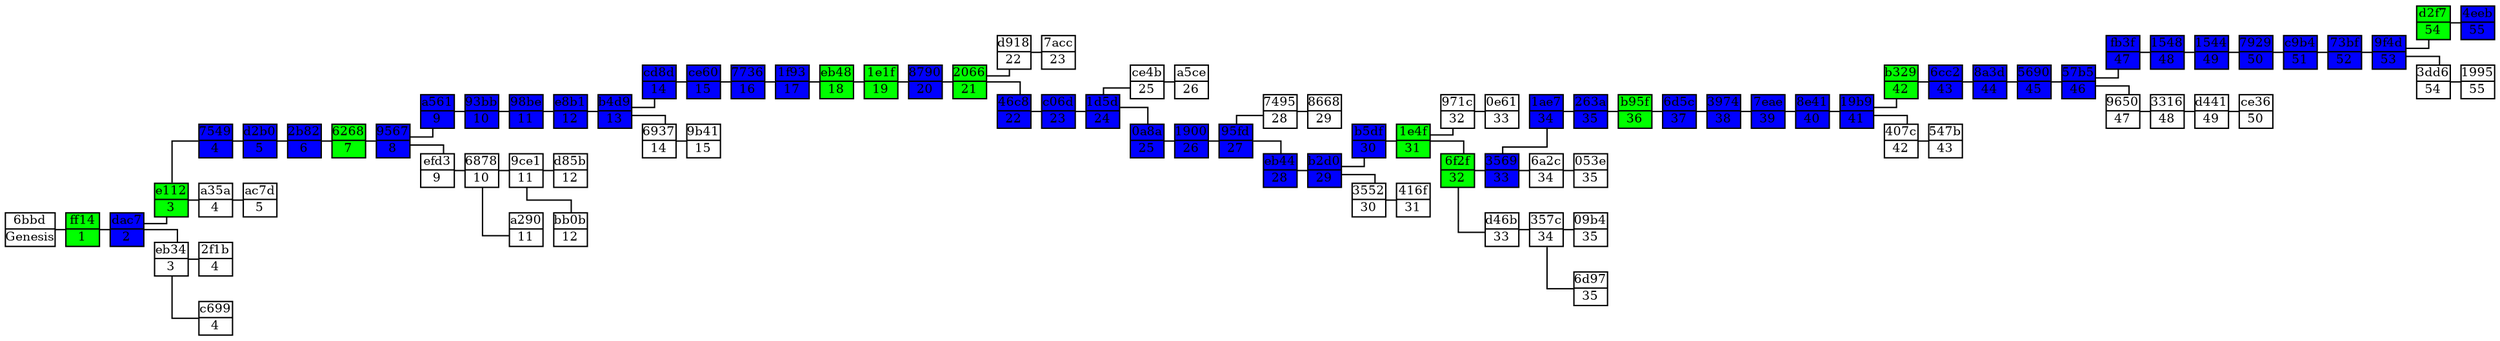 // Blockchain
digraph {
	graph [rankdir=LR ranksep=0.1 splines=ortho]
	node [fontsize=9 height=0.35 margin=0 shape=record width=0.35]
	edge [arrowhead=none]
	"0x6bbd441f6a670ff86d09c72cec8fee98cb247811df54b1a6c49b735bbe86ce0a" [label="<f0> 6bbd | <f1> Genesis"]
	"0xff143f3e912ee116441b192d976ac33a3fe2fdd582c1f7521b2efde47b01c346" [label="<f0> ff14 | <f1> 1"]
	"0xdac76b7d56a988a70787681bbfce798d211fb2702eacf245270a8af3c66e4e4d" [label="<f0> dac7 | <f1> 2"]
	"0xe1126d0573404e3003c875e205ca59a6cb13035b195fb437f90c2d7ae5e75acd" [label="<f0> e112 | <f1> 3"]
	"0xeb347f1be1a3cc4b21701a9cdb1d04dd9be1895677eb06e8931c85bc7c41ef39" [label="<f0> eb34 | <f1> 3"]
	"0x75492652183f5197c88e3894218434d5834f4eac5c2ab92f09df9332405068fa" [label="<f0> 7549 | <f1> 4"]
	"0x2f1bea54ee173496f9c2808ab26904b3748b97d6ffb52db19b5d34d9de9443cc" [label="<f0> 2f1b | <f1> 4"]
	"0xa35af20aadbb69880bb325ff00b880a26c12e17c296dccd7b1cf674fd1152e13" [label="<f0> a35a | <f1> 4"]
	"0xc69959343abb948276c43fe467548f0e96132b68b94779866f18db4a7b0bb5b2" [label="<f0> c699 | <f1> 4"]
	"0xac7d50191fe4dbb5725aabe2966f80f110811142bee5d34d27efef7b18206caf" [label="<f0> ac7d | <f1> 5"]
	"0xd2b0a592dc17a03895d77c8137da693e3ee65c4c5b88af993b4c8362f51daca5" [label="<f0> d2b0 | <f1> 5"]
	"0x2b8218731b9bafbdec83fe5e33b0ea2814f9a5a1c511196aa1e115205fee5edf" [label="<f0> 2b82 | <f1> 6"]
	"0x6268f4cddfca04b59cbf759feb0a6066efa977a117d353f00828b604c662c118" [label="<f0> 6268 | <f1> 7"]
	"0x9567b6f3f8bcb52888776dfcd25e4407b6728e273fc9f61fca0802883c6e9945" [label="<f0> 9567 | <f1> 8"]
	"0xa561071e4c92f0ab3f07274151c33ecfee5e9971b5daf1cc6141c5b219c058d5" [label="<f0> a561 | <f1> 9"]
	"0xefd3e90a21a9d9094eea1a12aec6e96514c8012a26d2ba53d60b5646efac8648" [label="<f0> efd3 | <f1> 9"]
	"0x687844b85cd3f325f71c7b1a8cf498b10d672319aa83ad6b4bac3898ed0a734d" [label="<f0> 6878 | <f1> 10"]
	"0x93bb8cbaca456be54bd7b9e608c765d92703d92d3142a01e74de417d113fc189" [label="<f0> 93bb | <f1> 10"]
	"0x9ce1f030c67b30bf65850aa65b4c82ff386aaab297fcabf010572a35339a1939" [label="<f0> 9ce1 | <f1> 11"]
	"0x98be911a3c2a6a4105e9264c510f812ae103a588711f823a9d3405f6ae6e4516" [label="<f0> 98be | <f1> 11"]
	"0xa290904985f10cbee673919578f14a796de3498a2c6c2a07017bc25377162d45" [label="<f0> a290 | <f1> 11"]
	"0xd85b5d41676b3c30f3098bf61db9f968acb14dce24c2ee75fa15de128ae8e21a" [label="<f0> d85b | <f1> 12"]
	"0xbb0b652d2b6bc51b725b35f2542f25fe81b34efb16b6c297ec799618a1f0533f" [label="<f0> bb0b | <f1> 12"]
	"0xe8b1c0f9dd2ce84d01dcb95f7f7aee2dc20bc7be61870c71a0f8d48a4f7f36b8" [label="<f0> e8b1 | <f1> 12"]
	"0xb4d9ba993aec5fd905353425a22c28a9663a17dbfa9a7706ce534815ce01e070" [label="<f0> b4d9 | <f1> 13"]
	"0xcd8d5ff789e7dd2708a693f75c51184fb90dfe07ebb0f4399dd07aa3880094fb" [label="<f0> cd8d | <f1> 14"]
	"0x69378820ab7853e7188268eaf6de61b3ce7c75c53fdb1afa611cded5cf01458c" [label="<f0> 6937 | <f1> 14"]
	"0x9b41f5f076477ceb6802d5319a5247bf4c0a6ad5520f5f46358fab714ceb2098" [label="<f0> 9b41 | <f1> 15"]
	"0xce6077cda6ca17d616f4ca7f735b5f0044bd0e8799a74f2135014c396491e651" [label="<f0> ce60 | <f1> 15"]
	"0x7736145ed34dcf1726984a35fc4ea7e2d5fc05d16b2c80d8d2fb1295e6c957dd" [label="<f0> 7736 | <f1> 16"]
	"0x1f931a3145ce9ee098304763526482121074d774d89cea2112d0c8b7fcb14f0a" [label="<f0> 1f93 | <f1> 17"]
	"0xeb48ee3dfc7bb8c7dedaf074cb2aaf1417b5f865e252357a7be5f6de52d72ec7" [label="<f0> eb48 | <f1> 18"]
	"0x1e1fc2740b363f30b02c04495a720d6011f9e4f7d20ac11c6558fd6bf1221aa1" [label="<f0> 1e1f | <f1> 19"]
	"0x87904bdde3c058444df86b3991e9a03fa3ad01fdeb5fc192c9e8b4318e4cc34e" [label="<f0> 8790 | <f1> 20"]
	"0x20660db707c2eec9b7b46f22c6f02ce997684950ade4fca55b077a7d7b43677e" [label="<f0> 2066 | <f1> 21"]
	"0xd9182bbe50bdcdd274e88f0d4a62472febeb9e1b75938ff35eb836b8640429d7" [label="<f0> d918 | <f1> 22"]
	"0x46c849f9b3b07f00dddb8bc3b3737487bff30e670f7122632b94ce0e56916bab" [label="<f0> 46c8 | <f1> 22"]
	"0x7accb8bcdf0bfa1946c7b0a726cc07286f779c73a0836e538bce450aca4e3bb0" [label="<f0> 7acc | <f1> 23"]
	"0xc06dc51033f357041a6587be9de4c03280929c75a86be29fa7010d6e7edb887a" [label="<f0> c06d | <f1> 23"]
	"0x1d5d07d6f98b4c0280a9785e9468f4f3682fcaaf50224196aafe59eda3f13505" [label="<f0> 1d5d | <f1> 24"]
	"0xce4bd8ae4acb7c8c18bc972ac0a322dca947d2522f7db283fc1631622b1b56e6" [label="<f0> ce4b | <f1> 25"]
	"0x0a8a477cac8291dfc36a4972c6bd984aa4b99dab2ff7028a406ca4c65c0d39cd" [label="<f0> 0a8a | <f1> 25"]
	"0x1900880cbb92c1aef55a4cca176c99027ae27f4b8362dc79fc43884f824ad4de" [label="<f0> 1900 | <f1> 26"]
	"0xa5ce2b0a3eea9bbfe3ecad0769d97af719d886a48a9ed2875337ea431c280359" [label="<f0> a5ce | <f1> 26"]
	"0x95fd936a53fcb2db38cbc363ca1897a44f8b5d3c89c7e49e684c35ca46af02e8" [label="<f0> 95fd | <f1> 27"]
	"0x7495650195e5f9527808b0edb03449e5436e1ba253216ca99a26c2ee25f6f57a" [label="<f0> 7495 | <f1> 28"]
	"0xeb44ddc6ab3ca4952016181cca818a07574e6919c7dfe883839db006a69488af" [label="<f0> eb44 | <f1> 28"]
	"0x86688e3dfccc0151c007d69e72d41780ebe9543e06d229d766023c714a3c1648" [label="<f0> 8668 | <f1> 29"]
	"0xb2d09d989a3ff41d906bcee1bb263df9e71007d45ac00b0f90d7865acfb53001" [label="<f0> b2d0 | <f1> 29"]
	"0xb5df1fd116dce5b7d41c744b4c67d0aab6c9eb50e1ab7c694de83470981129be" [label="<f0> b5df | <f1> 30"]
	"0x35522797b372b5b0c76882cde737f6a5c8816c91fd078672506fa852a93a69a8" [label="<f0> 3552 | <f1> 30"]
	"0x1e4fb1722ce7e24556d913a7ffeb2003e46b5c973dbfa5305741ab34604248ac" [label="<f0> 1e4f | <f1> 31"]
	"0x416f96d6b0d478ef4b0a2afc7881e19de470eacb94072d99610faf9204452d90" [label="<f0> 416f | <f1> 31"]
	"0x971c1b2b0824f79e95a873533e79eb50b6af92b03c66a4407951593e78fbcdd3" [label="<f0> 971c | <f1> 32"]
	"0x6f2f737502269cccdd23d5201a9ac3dd69727d7595e6c17db7124274d83b525d" [label="<f0> 6f2f | <f1> 32"]
	"0x356902dd0eac1d308b2dea132c3e504ebb84e8f9d31e7ea2619461be689aa734" [label="<f0> 3569 | <f1> 33"]
	"0x0e6183386f5a1c6d08cfe01f01fb8853a5b6314cc13eb325ce413c6762b9df33" [label="<f0> 0e61 | <f1> 33"]
	"0xd46ba6659e745635e2d8deeee5a966dd8cd745cf5ddf665cbd43e82c6f2d7ecc" [label="<f0> d46b | <f1> 33"]
	"0x1ae782683f964b4959478d39ad8e6922440e9012dd7508cd14b6d89eb122d65b" [label="<f0> 1ae7 | <f1> 34"]
	"0x6a2c47faed16312db08c5c5e8dbf4bcf75a86da94a6e541f3510a233b06395b1" [label="<f0> 6a2c | <f1> 34"]
	"0x357c3c8329afb728cd3b131373dc3e5236784bac7c9d4ce03cddedb88da4538c" [label="<f0> 357c | <f1> 34"]
	"0x053e0033dade33c08d9413d46bd30d5da9fc6a3df1117ec3f5c504ac036de2eb" [label="<f0> 053e | <f1> 35"]
	"0x09b41e756b5cd0f9c3d6bd9e631a6dc698a1cefc642589a33296361bf41c394c" [label="<f0> 09b4 | <f1> 35"]
	"0x6d976bd67c6eb2533b7dbfec3d1a8d0ebf6be6a92d66eb1963f8de6334631086" [label="<f0> 6d97 | <f1> 35"]
	"0x263a4f557c8ea2ad4d25aa758cc14ca06dfbcd22b1b2cde27647f8f312863591" [label="<f0> 263a | <f1> 35"]
	"0xb95f0464299b4f8a431517a978a36e305b4617f54e3349da9e98fa322cf3bf6b" [label="<f0> b95f | <f1> 36"]
	"0x6d5ce151ba33c15364fdef0f125048e6ac5a648c7fed16c2e78841c58a03f2df" [label="<f0> 6d5c | <f1> 37"]
	"0x397432a2b8c99f196863a7b811ec79745d46f205e9e990fa1736de62ca02d872" [label="<f0> 3974 | <f1> 38"]
	"0x7eae4f6ad38bc2f10ec6bf136e5cc608678bd612039f7d6d9be574c45dcadcda" [label="<f0> 7eae | <f1> 39"]
	"0x8e411d8ef5df0d6be74cd40643533524c2635fde5e1468c9adf70c8a5fd17c7d" [label="<f0> 8e41 | <f1> 40"]
	"0x19b955d062bb173ee3355d2104952ea8114c3900924925592764bbd60c62c30b" [label="<f0> 19b9 | <f1> 41"]
	"0xb32904bde89299ac1f8522e5ff5e0c39f62859e41f522edb25796968690269e4" [label="<f0> b329 | <f1> 42"]
	"0x407c40617adfaad17b02af5d7b67978096dc03bd29f52e781893f482b46747c7" [label="<f0> 407c | <f1> 42"]
	"0x547be654ccb0759395f0dfd15518b674c83202372cb9e7d9a708c8ccdab01950" [label="<f0> 547b | <f1> 43"]
	"0x6cc2c30e0d3be7e1cb28b4e27eea58d03c99d2c92df0f5378551571ccd142719" [label="<f0> 6cc2 | <f1> 43"]
	"0x8a3d0a0c2e3f7f80b51bbd3c0e83714674e4e5bd1f3468d967a692d2a0815e07" [label="<f0> 8a3d | <f1> 44"]
	"0x569076eb88ad886420518638945eacf22f6beedf10a7b1c2b4a86c75b98472b1" [label="<f0> 5690 | <f1> 45"]
	"0x57b59716dccfdf483f021d3141598da116a8e4216c9cfbe5a4d458d59e2eb290" [label="<f0> 57b5 | <f1> 46"]
	"0xfb3f04bf8f3b925e0103a42fffa67299a6e10c5a048f292567b4fe3a82e4fbc1" [label="<f0> fb3f | <f1> 47"]
	"0x9650b97c194ded938f3ece56081c9ed988c964a4219f81444467ce1ca1877d04" [label="<f0> 9650 | <f1> 47"]
	"0x154841220e834acd5efd13e51584f42b3a3a4cba4ca379b54f391185f0fd329d" [label="<f0> 1548 | <f1> 48"]
	"0x33161b7eccd2446260b69dd8c68c2fcc60d967362a2b85534e16a7b095ef19f8" [label="<f0> 3316 | <f1> 48"]
	"0x1544ae4ceec0b5f081798fee0f87730aa0c384f993f7b0a6fde657b7e0f4fb2b" [label="<f0> 1544 | <f1> 49"]
	"0xd441597da6bed8356f407c7a43e9026b70629668873e6c71b4881fdc9f851f92" [label="<f0> d441 | <f1> 49"]
	"0xce363cb6cb94c793bca3422699b3fc6dbc1eece2d792084049fe46f1ec9e7437" [label="<f0> ce36 | <f1> 50"]
	"0x79294021fc4d4afe8c06c280c06a611eb07a0fdb8c23ab263da67b7883514edd" [label="<f0> 7929 | <f1> 50"]
	"0xc9b454a7de6cb1da25f242ded7102b754441f4982d2eacbc812bb52d696a8f71" [label="<f0> c9b4 | <f1> 51"]
	"0x73bf13973778442be445d350f07b1d81cec2a698d27c398f3942131e062718ed" [label="<f0> 73bf | <f1> 52"]
	"0x9f4d63876d5f9eb2a3d5ebe6bad7f360e33205ae03db295d25fb96edce823b5b" [label="<f0> 9f4d | <f1> 53"]
	"0xd2f7af47382c2e14611611a05f021e16358a3271845b01cf158f8a8bba9ff007" [label="<f0> d2f7 | <f1> 54"]
	"0x3dd6c976718f9372dc5ba2a8fc64e52fb4e0b85bda059e0f96babc012ed24db8" [label="<f0> 3dd6 | <f1> 54"]
	"0x1995512fe06320c3c4eb1709b2cfd3df94cf60a2cfac9e90aa1cee0d50d23f25" [label="<f0> 1995 | <f1> 55"]
	"0x4eeb1b198802a0f925a4d5de345ba4097028322411f46b39309b841860188961" [label="<f0> 4eeb | <f1> 55"]
	"0x6bbd441f6a670ff86d09c72cec8fee98cb247811df54b1a6c49b735bbe86ce0a" -> "0xff143f3e912ee116441b192d976ac33a3fe2fdd582c1f7521b2efde47b01c346"
	"0xff143f3e912ee116441b192d976ac33a3fe2fdd582c1f7521b2efde47b01c346" -> "0xdac76b7d56a988a70787681bbfce798d211fb2702eacf245270a8af3c66e4e4d"
	"0xdac76b7d56a988a70787681bbfce798d211fb2702eacf245270a8af3c66e4e4d" -> "0xe1126d0573404e3003c875e205ca59a6cb13035b195fb437f90c2d7ae5e75acd"
	"0xdac76b7d56a988a70787681bbfce798d211fb2702eacf245270a8af3c66e4e4d" -> "0xeb347f1be1a3cc4b21701a9cdb1d04dd9be1895677eb06e8931c85bc7c41ef39"
	"0xe1126d0573404e3003c875e205ca59a6cb13035b195fb437f90c2d7ae5e75acd" -> "0x75492652183f5197c88e3894218434d5834f4eac5c2ab92f09df9332405068fa"
	"0xeb347f1be1a3cc4b21701a9cdb1d04dd9be1895677eb06e8931c85bc7c41ef39" -> "0x2f1bea54ee173496f9c2808ab26904b3748b97d6ffb52db19b5d34d9de9443cc"
	"0xe1126d0573404e3003c875e205ca59a6cb13035b195fb437f90c2d7ae5e75acd" -> "0xa35af20aadbb69880bb325ff00b880a26c12e17c296dccd7b1cf674fd1152e13"
	"0xeb347f1be1a3cc4b21701a9cdb1d04dd9be1895677eb06e8931c85bc7c41ef39" -> "0xc69959343abb948276c43fe467548f0e96132b68b94779866f18db4a7b0bb5b2"
	"0xa35af20aadbb69880bb325ff00b880a26c12e17c296dccd7b1cf674fd1152e13" -> "0xac7d50191fe4dbb5725aabe2966f80f110811142bee5d34d27efef7b18206caf"
	"0x75492652183f5197c88e3894218434d5834f4eac5c2ab92f09df9332405068fa" -> "0xd2b0a592dc17a03895d77c8137da693e3ee65c4c5b88af993b4c8362f51daca5"
	"0xd2b0a592dc17a03895d77c8137da693e3ee65c4c5b88af993b4c8362f51daca5" -> "0x2b8218731b9bafbdec83fe5e33b0ea2814f9a5a1c511196aa1e115205fee5edf"
	"0x2b8218731b9bafbdec83fe5e33b0ea2814f9a5a1c511196aa1e115205fee5edf" -> "0x6268f4cddfca04b59cbf759feb0a6066efa977a117d353f00828b604c662c118"
	"0x6268f4cddfca04b59cbf759feb0a6066efa977a117d353f00828b604c662c118" -> "0x9567b6f3f8bcb52888776dfcd25e4407b6728e273fc9f61fca0802883c6e9945"
	"0x9567b6f3f8bcb52888776dfcd25e4407b6728e273fc9f61fca0802883c6e9945" -> "0xa561071e4c92f0ab3f07274151c33ecfee5e9971b5daf1cc6141c5b219c058d5"
	"0x9567b6f3f8bcb52888776dfcd25e4407b6728e273fc9f61fca0802883c6e9945" -> "0xefd3e90a21a9d9094eea1a12aec6e96514c8012a26d2ba53d60b5646efac8648"
	"0xefd3e90a21a9d9094eea1a12aec6e96514c8012a26d2ba53d60b5646efac8648" -> "0x687844b85cd3f325f71c7b1a8cf498b10d672319aa83ad6b4bac3898ed0a734d"
	"0xa561071e4c92f0ab3f07274151c33ecfee5e9971b5daf1cc6141c5b219c058d5" -> "0x93bb8cbaca456be54bd7b9e608c765d92703d92d3142a01e74de417d113fc189"
	"0x687844b85cd3f325f71c7b1a8cf498b10d672319aa83ad6b4bac3898ed0a734d" -> "0x9ce1f030c67b30bf65850aa65b4c82ff386aaab297fcabf010572a35339a1939"
	"0x93bb8cbaca456be54bd7b9e608c765d92703d92d3142a01e74de417d113fc189" -> "0x98be911a3c2a6a4105e9264c510f812ae103a588711f823a9d3405f6ae6e4516"
	"0x687844b85cd3f325f71c7b1a8cf498b10d672319aa83ad6b4bac3898ed0a734d" -> "0xa290904985f10cbee673919578f14a796de3498a2c6c2a07017bc25377162d45"
	"0x9ce1f030c67b30bf65850aa65b4c82ff386aaab297fcabf010572a35339a1939" -> "0xd85b5d41676b3c30f3098bf61db9f968acb14dce24c2ee75fa15de128ae8e21a"
	"0x9ce1f030c67b30bf65850aa65b4c82ff386aaab297fcabf010572a35339a1939" -> "0xbb0b652d2b6bc51b725b35f2542f25fe81b34efb16b6c297ec799618a1f0533f"
	"0x98be911a3c2a6a4105e9264c510f812ae103a588711f823a9d3405f6ae6e4516" -> "0xe8b1c0f9dd2ce84d01dcb95f7f7aee2dc20bc7be61870c71a0f8d48a4f7f36b8"
	"0xe8b1c0f9dd2ce84d01dcb95f7f7aee2dc20bc7be61870c71a0f8d48a4f7f36b8" -> "0xb4d9ba993aec5fd905353425a22c28a9663a17dbfa9a7706ce534815ce01e070"
	"0xb4d9ba993aec5fd905353425a22c28a9663a17dbfa9a7706ce534815ce01e070" -> "0xcd8d5ff789e7dd2708a693f75c51184fb90dfe07ebb0f4399dd07aa3880094fb"
	"0xb4d9ba993aec5fd905353425a22c28a9663a17dbfa9a7706ce534815ce01e070" -> "0x69378820ab7853e7188268eaf6de61b3ce7c75c53fdb1afa611cded5cf01458c"
	"0x69378820ab7853e7188268eaf6de61b3ce7c75c53fdb1afa611cded5cf01458c" -> "0x9b41f5f076477ceb6802d5319a5247bf4c0a6ad5520f5f46358fab714ceb2098"
	"0xcd8d5ff789e7dd2708a693f75c51184fb90dfe07ebb0f4399dd07aa3880094fb" -> "0xce6077cda6ca17d616f4ca7f735b5f0044bd0e8799a74f2135014c396491e651"
	"0xce6077cda6ca17d616f4ca7f735b5f0044bd0e8799a74f2135014c396491e651" -> "0x7736145ed34dcf1726984a35fc4ea7e2d5fc05d16b2c80d8d2fb1295e6c957dd"
	"0x7736145ed34dcf1726984a35fc4ea7e2d5fc05d16b2c80d8d2fb1295e6c957dd" -> "0x1f931a3145ce9ee098304763526482121074d774d89cea2112d0c8b7fcb14f0a"
	"0x1f931a3145ce9ee098304763526482121074d774d89cea2112d0c8b7fcb14f0a" -> "0xeb48ee3dfc7bb8c7dedaf074cb2aaf1417b5f865e252357a7be5f6de52d72ec7"
	"0xeb48ee3dfc7bb8c7dedaf074cb2aaf1417b5f865e252357a7be5f6de52d72ec7" -> "0x1e1fc2740b363f30b02c04495a720d6011f9e4f7d20ac11c6558fd6bf1221aa1"
	"0x1e1fc2740b363f30b02c04495a720d6011f9e4f7d20ac11c6558fd6bf1221aa1" -> "0x87904bdde3c058444df86b3991e9a03fa3ad01fdeb5fc192c9e8b4318e4cc34e"
	"0x87904bdde3c058444df86b3991e9a03fa3ad01fdeb5fc192c9e8b4318e4cc34e" -> "0x20660db707c2eec9b7b46f22c6f02ce997684950ade4fca55b077a7d7b43677e"
	"0x20660db707c2eec9b7b46f22c6f02ce997684950ade4fca55b077a7d7b43677e" -> "0xd9182bbe50bdcdd274e88f0d4a62472febeb9e1b75938ff35eb836b8640429d7"
	"0x20660db707c2eec9b7b46f22c6f02ce997684950ade4fca55b077a7d7b43677e" -> "0x46c849f9b3b07f00dddb8bc3b3737487bff30e670f7122632b94ce0e56916bab"
	"0xd9182bbe50bdcdd274e88f0d4a62472febeb9e1b75938ff35eb836b8640429d7" -> "0x7accb8bcdf0bfa1946c7b0a726cc07286f779c73a0836e538bce450aca4e3bb0"
	"0x46c849f9b3b07f00dddb8bc3b3737487bff30e670f7122632b94ce0e56916bab" -> "0xc06dc51033f357041a6587be9de4c03280929c75a86be29fa7010d6e7edb887a"
	"0xc06dc51033f357041a6587be9de4c03280929c75a86be29fa7010d6e7edb887a" -> "0x1d5d07d6f98b4c0280a9785e9468f4f3682fcaaf50224196aafe59eda3f13505"
	"0x1d5d07d6f98b4c0280a9785e9468f4f3682fcaaf50224196aafe59eda3f13505" -> "0xce4bd8ae4acb7c8c18bc972ac0a322dca947d2522f7db283fc1631622b1b56e6"
	"0x1d5d07d6f98b4c0280a9785e9468f4f3682fcaaf50224196aafe59eda3f13505" -> "0x0a8a477cac8291dfc36a4972c6bd984aa4b99dab2ff7028a406ca4c65c0d39cd"
	"0x0a8a477cac8291dfc36a4972c6bd984aa4b99dab2ff7028a406ca4c65c0d39cd" -> "0x1900880cbb92c1aef55a4cca176c99027ae27f4b8362dc79fc43884f824ad4de"
	"0xce4bd8ae4acb7c8c18bc972ac0a322dca947d2522f7db283fc1631622b1b56e6" -> "0xa5ce2b0a3eea9bbfe3ecad0769d97af719d886a48a9ed2875337ea431c280359"
	"0x1900880cbb92c1aef55a4cca176c99027ae27f4b8362dc79fc43884f824ad4de" -> "0x95fd936a53fcb2db38cbc363ca1897a44f8b5d3c89c7e49e684c35ca46af02e8"
	"0x95fd936a53fcb2db38cbc363ca1897a44f8b5d3c89c7e49e684c35ca46af02e8" -> "0x7495650195e5f9527808b0edb03449e5436e1ba253216ca99a26c2ee25f6f57a"
	"0x95fd936a53fcb2db38cbc363ca1897a44f8b5d3c89c7e49e684c35ca46af02e8" -> "0xeb44ddc6ab3ca4952016181cca818a07574e6919c7dfe883839db006a69488af"
	"0x7495650195e5f9527808b0edb03449e5436e1ba253216ca99a26c2ee25f6f57a" -> "0x86688e3dfccc0151c007d69e72d41780ebe9543e06d229d766023c714a3c1648"
	"0xeb44ddc6ab3ca4952016181cca818a07574e6919c7dfe883839db006a69488af" -> "0xb2d09d989a3ff41d906bcee1bb263df9e71007d45ac00b0f90d7865acfb53001"
	"0xb2d09d989a3ff41d906bcee1bb263df9e71007d45ac00b0f90d7865acfb53001" -> "0xb5df1fd116dce5b7d41c744b4c67d0aab6c9eb50e1ab7c694de83470981129be"
	"0xb2d09d989a3ff41d906bcee1bb263df9e71007d45ac00b0f90d7865acfb53001" -> "0x35522797b372b5b0c76882cde737f6a5c8816c91fd078672506fa852a93a69a8"
	"0xb5df1fd116dce5b7d41c744b4c67d0aab6c9eb50e1ab7c694de83470981129be" -> "0x1e4fb1722ce7e24556d913a7ffeb2003e46b5c973dbfa5305741ab34604248ac"
	"0x35522797b372b5b0c76882cde737f6a5c8816c91fd078672506fa852a93a69a8" -> "0x416f96d6b0d478ef4b0a2afc7881e19de470eacb94072d99610faf9204452d90"
	"0x1e4fb1722ce7e24556d913a7ffeb2003e46b5c973dbfa5305741ab34604248ac" -> "0x971c1b2b0824f79e95a873533e79eb50b6af92b03c66a4407951593e78fbcdd3"
	"0x1e4fb1722ce7e24556d913a7ffeb2003e46b5c973dbfa5305741ab34604248ac" -> "0x6f2f737502269cccdd23d5201a9ac3dd69727d7595e6c17db7124274d83b525d"
	"0x6f2f737502269cccdd23d5201a9ac3dd69727d7595e6c17db7124274d83b525d" -> "0x356902dd0eac1d308b2dea132c3e504ebb84e8f9d31e7ea2619461be689aa734"
	"0x971c1b2b0824f79e95a873533e79eb50b6af92b03c66a4407951593e78fbcdd3" -> "0x0e6183386f5a1c6d08cfe01f01fb8853a5b6314cc13eb325ce413c6762b9df33"
	"0x6f2f737502269cccdd23d5201a9ac3dd69727d7595e6c17db7124274d83b525d" -> "0xd46ba6659e745635e2d8deeee5a966dd8cd745cf5ddf665cbd43e82c6f2d7ecc"
	"0x356902dd0eac1d308b2dea132c3e504ebb84e8f9d31e7ea2619461be689aa734" -> "0x1ae782683f964b4959478d39ad8e6922440e9012dd7508cd14b6d89eb122d65b"
	"0x356902dd0eac1d308b2dea132c3e504ebb84e8f9d31e7ea2619461be689aa734" -> "0x6a2c47faed16312db08c5c5e8dbf4bcf75a86da94a6e541f3510a233b06395b1"
	"0xd46ba6659e745635e2d8deeee5a966dd8cd745cf5ddf665cbd43e82c6f2d7ecc" -> "0x357c3c8329afb728cd3b131373dc3e5236784bac7c9d4ce03cddedb88da4538c"
	"0x6a2c47faed16312db08c5c5e8dbf4bcf75a86da94a6e541f3510a233b06395b1" -> "0x053e0033dade33c08d9413d46bd30d5da9fc6a3df1117ec3f5c504ac036de2eb"
	"0x357c3c8329afb728cd3b131373dc3e5236784bac7c9d4ce03cddedb88da4538c" -> "0x09b41e756b5cd0f9c3d6bd9e631a6dc698a1cefc642589a33296361bf41c394c"
	"0x357c3c8329afb728cd3b131373dc3e5236784bac7c9d4ce03cddedb88da4538c" -> "0x6d976bd67c6eb2533b7dbfec3d1a8d0ebf6be6a92d66eb1963f8de6334631086"
	"0x1ae782683f964b4959478d39ad8e6922440e9012dd7508cd14b6d89eb122d65b" -> "0x263a4f557c8ea2ad4d25aa758cc14ca06dfbcd22b1b2cde27647f8f312863591"
	"0x263a4f557c8ea2ad4d25aa758cc14ca06dfbcd22b1b2cde27647f8f312863591" -> "0xb95f0464299b4f8a431517a978a36e305b4617f54e3349da9e98fa322cf3bf6b"
	"0xb95f0464299b4f8a431517a978a36e305b4617f54e3349da9e98fa322cf3bf6b" -> "0x6d5ce151ba33c15364fdef0f125048e6ac5a648c7fed16c2e78841c58a03f2df"
	"0x6d5ce151ba33c15364fdef0f125048e6ac5a648c7fed16c2e78841c58a03f2df" -> "0x397432a2b8c99f196863a7b811ec79745d46f205e9e990fa1736de62ca02d872"
	"0x397432a2b8c99f196863a7b811ec79745d46f205e9e990fa1736de62ca02d872" -> "0x7eae4f6ad38bc2f10ec6bf136e5cc608678bd612039f7d6d9be574c45dcadcda"
	"0x7eae4f6ad38bc2f10ec6bf136e5cc608678bd612039f7d6d9be574c45dcadcda" -> "0x8e411d8ef5df0d6be74cd40643533524c2635fde5e1468c9adf70c8a5fd17c7d"
	"0x8e411d8ef5df0d6be74cd40643533524c2635fde5e1468c9adf70c8a5fd17c7d" -> "0x19b955d062bb173ee3355d2104952ea8114c3900924925592764bbd60c62c30b"
	"0x19b955d062bb173ee3355d2104952ea8114c3900924925592764bbd60c62c30b" -> "0xb32904bde89299ac1f8522e5ff5e0c39f62859e41f522edb25796968690269e4"
	"0x19b955d062bb173ee3355d2104952ea8114c3900924925592764bbd60c62c30b" -> "0x407c40617adfaad17b02af5d7b67978096dc03bd29f52e781893f482b46747c7"
	"0x407c40617adfaad17b02af5d7b67978096dc03bd29f52e781893f482b46747c7" -> "0x547be654ccb0759395f0dfd15518b674c83202372cb9e7d9a708c8ccdab01950"
	"0xb32904bde89299ac1f8522e5ff5e0c39f62859e41f522edb25796968690269e4" -> "0x6cc2c30e0d3be7e1cb28b4e27eea58d03c99d2c92df0f5378551571ccd142719"
	"0x6cc2c30e0d3be7e1cb28b4e27eea58d03c99d2c92df0f5378551571ccd142719" -> "0x8a3d0a0c2e3f7f80b51bbd3c0e83714674e4e5bd1f3468d967a692d2a0815e07"
	"0x8a3d0a0c2e3f7f80b51bbd3c0e83714674e4e5bd1f3468d967a692d2a0815e07" -> "0x569076eb88ad886420518638945eacf22f6beedf10a7b1c2b4a86c75b98472b1"
	"0x569076eb88ad886420518638945eacf22f6beedf10a7b1c2b4a86c75b98472b1" -> "0x57b59716dccfdf483f021d3141598da116a8e4216c9cfbe5a4d458d59e2eb290"
	"0x57b59716dccfdf483f021d3141598da116a8e4216c9cfbe5a4d458d59e2eb290" -> "0xfb3f04bf8f3b925e0103a42fffa67299a6e10c5a048f292567b4fe3a82e4fbc1"
	"0x57b59716dccfdf483f021d3141598da116a8e4216c9cfbe5a4d458d59e2eb290" -> "0x9650b97c194ded938f3ece56081c9ed988c964a4219f81444467ce1ca1877d04"
	"0xfb3f04bf8f3b925e0103a42fffa67299a6e10c5a048f292567b4fe3a82e4fbc1" -> "0x154841220e834acd5efd13e51584f42b3a3a4cba4ca379b54f391185f0fd329d"
	"0x9650b97c194ded938f3ece56081c9ed988c964a4219f81444467ce1ca1877d04" -> "0x33161b7eccd2446260b69dd8c68c2fcc60d967362a2b85534e16a7b095ef19f8"
	"0x154841220e834acd5efd13e51584f42b3a3a4cba4ca379b54f391185f0fd329d" -> "0x1544ae4ceec0b5f081798fee0f87730aa0c384f993f7b0a6fde657b7e0f4fb2b"
	"0x33161b7eccd2446260b69dd8c68c2fcc60d967362a2b85534e16a7b095ef19f8" -> "0xd441597da6bed8356f407c7a43e9026b70629668873e6c71b4881fdc9f851f92"
	"0xd441597da6bed8356f407c7a43e9026b70629668873e6c71b4881fdc9f851f92" -> "0xce363cb6cb94c793bca3422699b3fc6dbc1eece2d792084049fe46f1ec9e7437"
	"0x1544ae4ceec0b5f081798fee0f87730aa0c384f993f7b0a6fde657b7e0f4fb2b" -> "0x79294021fc4d4afe8c06c280c06a611eb07a0fdb8c23ab263da67b7883514edd"
	"0x79294021fc4d4afe8c06c280c06a611eb07a0fdb8c23ab263da67b7883514edd" -> "0xc9b454a7de6cb1da25f242ded7102b754441f4982d2eacbc812bb52d696a8f71"
	"0xc9b454a7de6cb1da25f242ded7102b754441f4982d2eacbc812bb52d696a8f71" -> "0x73bf13973778442be445d350f07b1d81cec2a698d27c398f3942131e062718ed"
	"0x73bf13973778442be445d350f07b1d81cec2a698d27c398f3942131e062718ed" -> "0x9f4d63876d5f9eb2a3d5ebe6bad7f360e33205ae03db295d25fb96edce823b5b"
	"0x9f4d63876d5f9eb2a3d5ebe6bad7f360e33205ae03db295d25fb96edce823b5b" -> "0xd2f7af47382c2e14611611a05f021e16358a3271845b01cf158f8a8bba9ff007"
	"0x9f4d63876d5f9eb2a3d5ebe6bad7f360e33205ae03db295d25fb96edce823b5b" -> "0x3dd6c976718f9372dc5ba2a8fc64e52fb4e0b85bda059e0f96babc012ed24db8"
	"0x3dd6c976718f9372dc5ba2a8fc64e52fb4e0b85bda059e0f96babc012ed24db8" -> "0x1995512fe06320c3c4eb1709b2cfd3df94cf60a2cfac9e90aa1cee0d50d23f25"
	"0xd2f7af47382c2e14611611a05f021e16358a3271845b01cf158f8a8bba9ff007" -> "0x4eeb1b198802a0f925a4d5de345ba4097028322411f46b39309b841860188961"
	"0xff143f3e912ee116441b192d976ac33a3fe2fdd582c1f7521b2efde47b01c346" [fillcolor=blue style=filled]
	"0xdac76b7d56a988a70787681bbfce798d211fb2702eacf245270a8af3c66e4e4d" [fillcolor=blue style=filled]
	"0xe1126d0573404e3003c875e205ca59a6cb13035b195fb437f90c2d7ae5e75acd" [fillcolor=blue style=filled]
	"0x75492652183f5197c88e3894218434d5834f4eac5c2ab92f09df9332405068fa" [fillcolor=blue style=filled]
	"0xd2b0a592dc17a03895d77c8137da693e3ee65c4c5b88af993b4c8362f51daca5" [fillcolor=blue style=filled]
	"0x2b8218731b9bafbdec83fe5e33b0ea2814f9a5a1c511196aa1e115205fee5edf" [fillcolor=blue style=filled]
	"0x6268f4cddfca04b59cbf759feb0a6066efa977a117d353f00828b604c662c118" [fillcolor=blue style=filled]
	"0x9567b6f3f8bcb52888776dfcd25e4407b6728e273fc9f61fca0802883c6e9945" [fillcolor=blue style=filled]
	"0xa561071e4c92f0ab3f07274151c33ecfee5e9971b5daf1cc6141c5b219c058d5" [fillcolor=blue style=filled]
	"0x93bb8cbaca456be54bd7b9e608c765d92703d92d3142a01e74de417d113fc189" [fillcolor=blue style=filled]
	"0x98be911a3c2a6a4105e9264c510f812ae103a588711f823a9d3405f6ae6e4516" [fillcolor=blue style=filled]
	"0xe8b1c0f9dd2ce84d01dcb95f7f7aee2dc20bc7be61870c71a0f8d48a4f7f36b8" [fillcolor=blue style=filled]
	"0xb4d9ba993aec5fd905353425a22c28a9663a17dbfa9a7706ce534815ce01e070" [fillcolor=blue style=filled]
	"0xcd8d5ff789e7dd2708a693f75c51184fb90dfe07ebb0f4399dd07aa3880094fb" [fillcolor=blue style=filled]
	"0xce6077cda6ca17d616f4ca7f735b5f0044bd0e8799a74f2135014c396491e651" [fillcolor=blue style=filled]
	"0x7736145ed34dcf1726984a35fc4ea7e2d5fc05d16b2c80d8d2fb1295e6c957dd" [fillcolor=blue style=filled]
	"0x1f931a3145ce9ee098304763526482121074d774d89cea2112d0c8b7fcb14f0a" [fillcolor=blue style=filled]
	"0xeb48ee3dfc7bb8c7dedaf074cb2aaf1417b5f865e252357a7be5f6de52d72ec7" [fillcolor=blue style=filled]
	"0x1e1fc2740b363f30b02c04495a720d6011f9e4f7d20ac11c6558fd6bf1221aa1" [fillcolor=blue style=filled]
	"0x87904bdde3c058444df86b3991e9a03fa3ad01fdeb5fc192c9e8b4318e4cc34e" [fillcolor=blue style=filled]
	"0x20660db707c2eec9b7b46f22c6f02ce997684950ade4fca55b077a7d7b43677e" [fillcolor=blue style=filled]
	"0x46c849f9b3b07f00dddb8bc3b3737487bff30e670f7122632b94ce0e56916bab" [fillcolor=blue style=filled]
	"0xc06dc51033f357041a6587be9de4c03280929c75a86be29fa7010d6e7edb887a" [fillcolor=blue style=filled]
	"0x1d5d07d6f98b4c0280a9785e9468f4f3682fcaaf50224196aafe59eda3f13505" [fillcolor=blue style=filled]
	"0x0a8a477cac8291dfc36a4972c6bd984aa4b99dab2ff7028a406ca4c65c0d39cd" [fillcolor=blue style=filled]
	"0x1900880cbb92c1aef55a4cca176c99027ae27f4b8362dc79fc43884f824ad4de" [fillcolor=blue style=filled]
	"0x95fd936a53fcb2db38cbc363ca1897a44f8b5d3c89c7e49e684c35ca46af02e8" [fillcolor=blue style=filled]
	"0xeb44ddc6ab3ca4952016181cca818a07574e6919c7dfe883839db006a69488af" [fillcolor=blue style=filled]
	"0xb2d09d989a3ff41d906bcee1bb263df9e71007d45ac00b0f90d7865acfb53001" [fillcolor=blue style=filled]
	"0xb5df1fd116dce5b7d41c744b4c67d0aab6c9eb50e1ab7c694de83470981129be" [fillcolor=blue style=filled]
	"0x1e4fb1722ce7e24556d913a7ffeb2003e46b5c973dbfa5305741ab34604248ac" [fillcolor=blue style=filled]
	"0x6f2f737502269cccdd23d5201a9ac3dd69727d7595e6c17db7124274d83b525d" [fillcolor=blue style=filled]
	"0x356902dd0eac1d308b2dea132c3e504ebb84e8f9d31e7ea2619461be689aa734" [fillcolor=blue style=filled]
	"0x1ae782683f964b4959478d39ad8e6922440e9012dd7508cd14b6d89eb122d65b" [fillcolor=blue style=filled]
	"0x263a4f557c8ea2ad4d25aa758cc14ca06dfbcd22b1b2cde27647f8f312863591" [fillcolor=blue style=filled]
	"0xb95f0464299b4f8a431517a978a36e305b4617f54e3349da9e98fa322cf3bf6b" [fillcolor=blue style=filled]
	"0x6d5ce151ba33c15364fdef0f125048e6ac5a648c7fed16c2e78841c58a03f2df" [fillcolor=blue style=filled]
	"0x397432a2b8c99f196863a7b811ec79745d46f205e9e990fa1736de62ca02d872" [fillcolor=blue style=filled]
	"0x7eae4f6ad38bc2f10ec6bf136e5cc608678bd612039f7d6d9be574c45dcadcda" [fillcolor=blue style=filled]
	"0x8e411d8ef5df0d6be74cd40643533524c2635fde5e1468c9adf70c8a5fd17c7d" [fillcolor=blue style=filled]
	"0x19b955d062bb173ee3355d2104952ea8114c3900924925592764bbd60c62c30b" [fillcolor=blue style=filled]
	"0xb32904bde89299ac1f8522e5ff5e0c39f62859e41f522edb25796968690269e4" [fillcolor=blue style=filled]
	"0x6cc2c30e0d3be7e1cb28b4e27eea58d03c99d2c92df0f5378551571ccd142719" [fillcolor=blue style=filled]
	"0x8a3d0a0c2e3f7f80b51bbd3c0e83714674e4e5bd1f3468d967a692d2a0815e07" [fillcolor=blue style=filled]
	"0x569076eb88ad886420518638945eacf22f6beedf10a7b1c2b4a86c75b98472b1" [fillcolor=blue style=filled]
	"0x57b59716dccfdf483f021d3141598da116a8e4216c9cfbe5a4d458d59e2eb290" [fillcolor=blue style=filled]
	"0xfb3f04bf8f3b925e0103a42fffa67299a6e10c5a048f292567b4fe3a82e4fbc1" [fillcolor=blue style=filled]
	"0x154841220e834acd5efd13e51584f42b3a3a4cba4ca379b54f391185f0fd329d" [fillcolor=blue style=filled]
	"0x1544ae4ceec0b5f081798fee0f87730aa0c384f993f7b0a6fde657b7e0f4fb2b" [fillcolor=blue style=filled]
	"0x79294021fc4d4afe8c06c280c06a611eb07a0fdb8c23ab263da67b7883514edd" [fillcolor=blue style=filled]
	"0xc9b454a7de6cb1da25f242ded7102b754441f4982d2eacbc812bb52d696a8f71" [fillcolor=blue style=filled]
	"0x73bf13973778442be445d350f07b1d81cec2a698d27c398f3942131e062718ed" [fillcolor=blue style=filled]
	"0x9f4d63876d5f9eb2a3d5ebe6bad7f360e33205ae03db295d25fb96edce823b5b" [fillcolor=blue style=filled]
	"0xd2f7af47382c2e14611611a05f021e16358a3271845b01cf158f8a8bba9ff007" [fillcolor=blue style=filled]
	"0x4eeb1b198802a0f925a4d5de345ba4097028322411f46b39309b841860188961" [fillcolor=blue style=filled]
	"0xff143f3e912ee116441b192d976ac33a3fe2fdd582c1f7521b2efde47b01c346" [fillcolor=green style=filled]
	"0xe1126d0573404e3003c875e205ca59a6cb13035b195fb437f90c2d7ae5e75acd" [fillcolor=green style=filled]
	"0x6268f4cddfca04b59cbf759feb0a6066efa977a117d353f00828b604c662c118" [fillcolor=green style=filled]
	"0xeb48ee3dfc7bb8c7dedaf074cb2aaf1417b5f865e252357a7be5f6de52d72ec7" [fillcolor=green style=filled]
	"0x1e1fc2740b363f30b02c04495a720d6011f9e4f7d20ac11c6558fd6bf1221aa1" [fillcolor=green style=filled]
	"0x20660db707c2eec9b7b46f22c6f02ce997684950ade4fca55b077a7d7b43677e" [fillcolor=green style=filled]
	"0x1e4fb1722ce7e24556d913a7ffeb2003e46b5c973dbfa5305741ab34604248ac" [fillcolor=green style=filled]
	"0x6f2f737502269cccdd23d5201a9ac3dd69727d7595e6c17db7124274d83b525d" [fillcolor=green style=filled]
	"0xb95f0464299b4f8a431517a978a36e305b4617f54e3349da9e98fa322cf3bf6b" [fillcolor=green style=filled]
	"0xb32904bde89299ac1f8522e5ff5e0c39f62859e41f522edb25796968690269e4" [fillcolor=green style=filled]
	"0xd2f7af47382c2e14611611a05f021e16358a3271845b01cf158f8a8bba9ff007" [fillcolor=green style=filled]
	"0xff143f3e912ee116441b192d976ac33a3fe2fdd582c1f7521b2efde47b01c346" [rank=same]
	"0xdac76b7d56a988a70787681bbfce798d211fb2702eacf245270a8af3c66e4e4d" [rank=same]
	"0xe1126d0573404e3003c875e205ca59a6cb13035b195fb437f90c2d7ae5e75acd" [rank=same]
	"0x75492652183f5197c88e3894218434d5834f4eac5c2ab92f09df9332405068fa" [rank=same]
	"0xd2b0a592dc17a03895d77c8137da693e3ee65c4c5b88af993b4c8362f51daca5" [rank=same]
	"0x2b8218731b9bafbdec83fe5e33b0ea2814f9a5a1c511196aa1e115205fee5edf" [rank=same]
	"0x6268f4cddfca04b59cbf759feb0a6066efa977a117d353f00828b604c662c118" [rank=same]
	"0x9567b6f3f8bcb52888776dfcd25e4407b6728e273fc9f61fca0802883c6e9945" [rank=same]
	"0xa561071e4c92f0ab3f07274151c33ecfee5e9971b5daf1cc6141c5b219c058d5" [rank=same]
	"0x93bb8cbaca456be54bd7b9e608c765d92703d92d3142a01e74de417d113fc189" [rank=same]
	"0x98be911a3c2a6a4105e9264c510f812ae103a588711f823a9d3405f6ae6e4516" [rank=same]
	"0xe8b1c0f9dd2ce84d01dcb95f7f7aee2dc20bc7be61870c71a0f8d48a4f7f36b8" [rank=same]
	"0xb4d9ba993aec5fd905353425a22c28a9663a17dbfa9a7706ce534815ce01e070" [rank=same]
	"0xcd8d5ff789e7dd2708a693f75c51184fb90dfe07ebb0f4399dd07aa3880094fb" [rank=same]
	"0xce6077cda6ca17d616f4ca7f735b5f0044bd0e8799a74f2135014c396491e651" [rank=same]
	"0x7736145ed34dcf1726984a35fc4ea7e2d5fc05d16b2c80d8d2fb1295e6c957dd" [rank=same]
	"0x1f931a3145ce9ee098304763526482121074d774d89cea2112d0c8b7fcb14f0a" [rank=same]
	"0xeb48ee3dfc7bb8c7dedaf074cb2aaf1417b5f865e252357a7be5f6de52d72ec7" [rank=same]
	"0x1e1fc2740b363f30b02c04495a720d6011f9e4f7d20ac11c6558fd6bf1221aa1" [rank=same]
	"0x87904bdde3c058444df86b3991e9a03fa3ad01fdeb5fc192c9e8b4318e4cc34e" [rank=same]
	"0x20660db707c2eec9b7b46f22c6f02ce997684950ade4fca55b077a7d7b43677e" [rank=same]
	"0x46c849f9b3b07f00dddb8bc3b3737487bff30e670f7122632b94ce0e56916bab" [rank=same]
	"0xc06dc51033f357041a6587be9de4c03280929c75a86be29fa7010d6e7edb887a" [rank=same]
	"0x1d5d07d6f98b4c0280a9785e9468f4f3682fcaaf50224196aafe59eda3f13505" [rank=same]
	"0x0a8a477cac8291dfc36a4972c6bd984aa4b99dab2ff7028a406ca4c65c0d39cd" [rank=same]
	"0x1900880cbb92c1aef55a4cca176c99027ae27f4b8362dc79fc43884f824ad4de" [rank=same]
	"0x95fd936a53fcb2db38cbc363ca1897a44f8b5d3c89c7e49e684c35ca46af02e8" [rank=same]
	"0xeb44ddc6ab3ca4952016181cca818a07574e6919c7dfe883839db006a69488af" [rank=same]
	"0xb2d09d989a3ff41d906bcee1bb263df9e71007d45ac00b0f90d7865acfb53001" [rank=same]
	"0xb5df1fd116dce5b7d41c744b4c67d0aab6c9eb50e1ab7c694de83470981129be" [rank=same]
	"0x1e4fb1722ce7e24556d913a7ffeb2003e46b5c973dbfa5305741ab34604248ac" [rank=same]
	"0x6f2f737502269cccdd23d5201a9ac3dd69727d7595e6c17db7124274d83b525d" [rank=same]
	"0x356902dd0eac1d308b2dea132c3e504ebb84e8f9d31e7ea2619461be689aa734" [rank=same]
	"0x1ae782683f964b4959478d39ad8e6922440e9012dd7508cd14b6d89eb122d65b" [rank=same]
	"0x263a4f557c8ea2ad4d25aa758cc14ca06dfbcd22b1b2cde27647f8f312863591" [rank=same]
	"0xb95f0464299b4f8a431517a978a36e305b4617f54e3349da9e98fa322cf3bf6b" [rank=same]
	"0x6d5ce151ba33c15364fdef0f125048e6ac5a648c7fed16c2e78841c58a03f2df" [rank=same]
	"0x397432a2b8c99f196863a7b811ec79745d46f205e9e990fa1736de62ca02d872" [rank=same]
	"0x7eae4f6ad38bc2f10ec6bf136e5cc608678bd612039f7d6d9be574c45dcadcda" [rank=same]
	"0x8e411d8ef5df0d6be74cd40643533524c2635fde5e1468c9adf70c8a5fd17c7d" [rank=same]
	"0x19b955d062bb173ee3355d2104952ea8114c3900924925592764bbd60c62c30b" [rank=same]
	"0xb32904bde89299ac1f8522e5ff5e0c39f62859e41f522edb25796968690269e4" [rank=same]
	"0x6cc2c30e0d3be7e1cb28b4e27eea58d03c99d2c92df0f5378551571ccd142719" [rank=same]
	"0x8a3d0a0c2e3f7f80b51bbd3c0e83714674e4e5bd1f3468d967a692d2a0815e07" [rank=same]
	"0x569076eb88ad886420518638945eacf22f6beedf10a7b1c2b4a86c75b98472b1" [rank=same]
	"0x57b59716dccfdf483f021d3141598da116a8e4216c9cfbe5a4d458d59e2eb290" [rank=same]
	"0xfb3f04bf8f3b925e0103a42fffa67299a6e10c5a048f292567b4fe3a82e4fbc1" [rank=same]
	"0x154841220e834acd5efd13e51584f42b3a3a4cba4ca379b54f391185f0fd329d" [rank=same]
	"0x1544ae4ceec0b5f081798fee0f87730aa0c384f993f7b0a6fde657b7e0f4fb2b" [rank=same]
	"0x79294021fc4d4afe8c06c280c06a611eb07a0fdb8c23ab263da67b7883514edd" [rank=same]
	"0xc9b454a7de6cb1da25f242ded7102b754441f4982d2eacbc812bb52d696a8f71" [rank=same]
	"0x73bf13973778442be445d350f07b1d81cec2a698d27c398f3942131e062718ed" [rank=same]
	"0x9f4d63876d5f9eb2a3d5ebe6bad7f360e33205ae03db295d25fb96edce823b5b" [rank=same]
	"0xd2f7af47382c2e14611611a05f021e16358a3271845b01cf158f8a8bba9ff007" [rank=same]
	"0x4eeb1b198802a0f925a4d5de345ba4097028322411f46b39309b841860188961" [rank=same]
}
